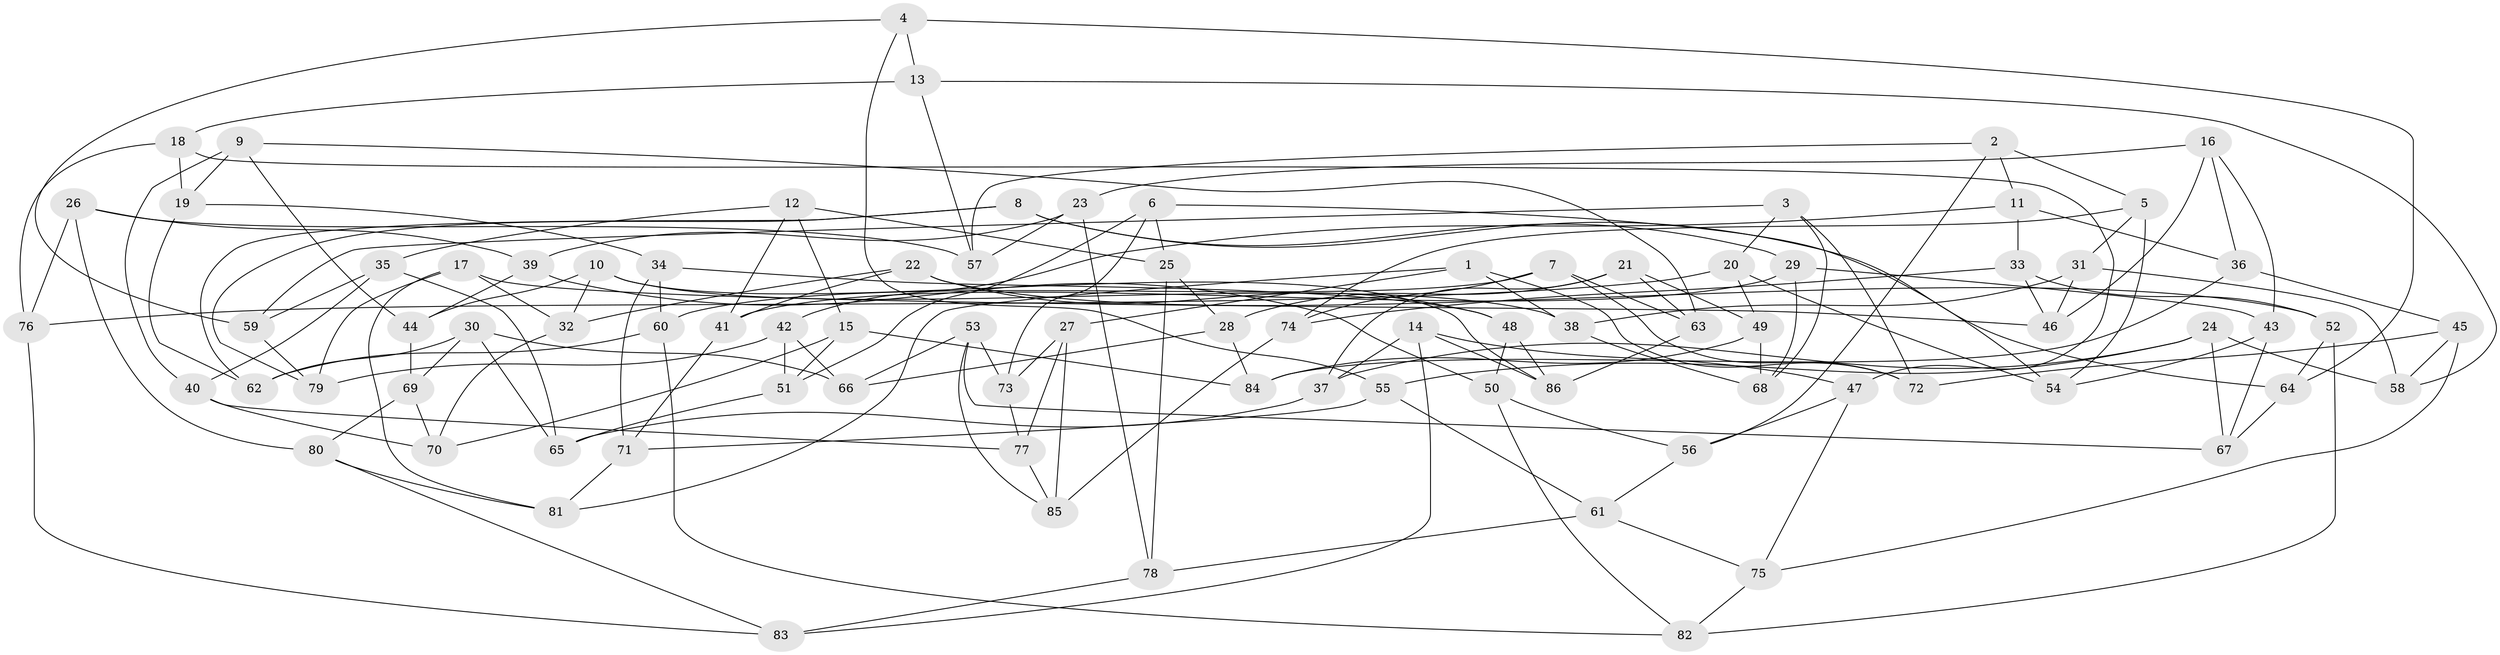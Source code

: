 // coarse degree distribution, {6: 0.20588235294117646, 7: 0.11764705882352941, 8: 0.08823529411764706, 10: 0.11764705882352941, 13: 0.029411764705882353, 5: 0.058823529411764705, 9: 0.029411764705882353, 4: 0.35294117647058826}
// Generated by graph-tools (version 1.1) at 2025/20/03/04/25 18:20:50]
// undirected, 86 vertices, 172 edges
graph export_dot {
graph [start="1"]
  node [color=gray90,style=filled];
  1;
  2;
  3;
  4;
  5;
  6;
  7;
  8;
  9;
  10;
  11;
  12;
  13;
  14;
  15;
  16;
  17;
  18;
  19;
  20;
  21;
  22;
  23;
  24;
  25;
  26;
  27;
  28;
  29;
  30;
  31;
  32;
  33;
  34;
  35;
  36;
  37;
  38;
  39;
  40;
  41;
  42;
  43;
  44;
  45;
  46;
  47;
  48;
  49;
  50;
  51;
  52;
  53;
  54;
  55;
  56;
  57;
  58;
  59;
  60;
  61;
  62;
  63;
  64;
  65;
  66;
  67;
  68;
  69;
  70;
  71;
  72;
  73;
  74;
  75;
  76;
  77;
  78;
  79;
  80;
  81;
  82;
  83;
  84;
  85;
  86;
  1 -- 81;
  1 -- 38;
  1 -- 72;
  1 -- 27;
  2 -- 5;
  2 -- 57;
  2 -- 56;
  2 -- 11;
  3 -- 20;
  3 -- 68;
  3 -- 59;
  3 -- 72;
  4 -- 55;
  4 -- 64;
  4 -- 59;
  4 -- 13;
  5 -- 54;
  5 -- 31;
  5 -- 74;
  6 -- 25;
  6 -- 51;
  6 -- 54;
  6 -- 73;
  7 -- 72;
  7 -- 74;
  7 -- 60;
  7 -- 63;
  8 -- 29;
  8 -- 64;
  8 -- 79;
  8 -- 62;
  9 -- 19;
  9 -- 63;
  9 -- 44;
  9 -- 40;
  10 -- 44;
  10 -- 86;
  10 -- 32;
  10 -- 38;
  11 -- 33;
  11 -- 36;
  11 -- 42;
  12 -- 25;
  12 -- 41;
  12 -- 15;
  12 -- 35;
  13 -- 18;
  13 -- 57;
  13 -- 58;
  14 -- 83;
  14 -- 86;
  14 -- 47;
  14 -- 37;
  15 -- 84;
  15 -- 51;
  15 -- 70;
  16 -- 43;
  16 -- 46;
  16 -- 36;
  16 -- 23;
  17 -- 46;
  17 -- 79;
  17 -- 32;
  17 -- 81;
  18 -- 19;
  18 -- 47;
  18 -- 76;
  19 -- 62;
  19 -- 34;
  20 -- 76;
  20 -- 54;
  20 -- 49;
  21 -- 63;
  21 -- 28;
  21 -- 49;
  21 -- 37;
  22 -- 48;
  22 -- 32;
  22 -- 41;
  22 -- 52;
  23 -- 57;
  23 -- 39;
  23 -- 78;
  24 -- 67;
  24 -- 37;
  24 -- 55;
  24 -- 58;
  25 -- 78;
  25 -- 28;
  26 -- 80;
  26 -- 76;
  26 -- 39;
  26 -- 57;
  27 -- 77;
  27 -- 73;
  27 -- 85;
  28 -- 66;
  28 -- 84;
  29 -- 41;
  29 -- 68;
  29 -- 43;
  30 -- 62;
  30 -- 65;
  30 -- 66;
  30 -- 69;
  31 -- 58;
  31 -- 46;
  31 -- 38;
  32 -- 70;
  33 -- 46;
  33 -- 74;
  33 -- 52;
  34 -- 71;
  34 -- 48;
  34 -- 60;
  35 -- 59;
  35 -- 65;
  35 -- 40;
  36 -- 84;
  36 -- 45;
  37 -- 65;
  38 -- 68;
  39 -- 44;
  39 -- 50;
  40 -- 70;
  40 -- 77;
  41 -- 71;
  42 -- 79;
  42 -- 51;
  42 -- 66;
  43 -- 67;
  43 -- 54;
  44 -- 69;
  45 -- 58;
  45 -- 72;
  45 -- 75;
  47 -- 56;
  47 -- 75;
  48 -- 50;
  48 -- 86;
  49 -- 68;
  49 -- 84;
  50 -- 56;
  50 -- 82;
  51 -- 65;
  52 -- 82;
  52 -- 64;
  53 -- 67;
  53 -- 85;
  53 -- 66;
  53 -- 73;
  55 -- 61;
  55 -- 71;
  56 -- 61;
  59 -- 79;
  60 -- 82;
  60 -- 62;
  61 -- 78;
  61 -- 75;
  63 -- 86;
  64 -- 67;
  69 -- 80;
  69 -- 70;
  71 -- 81;
  73 -- 77;
  74 -- 85;
  75 -- 82;
  76 -- 83;
  77 -- 85;
  78 -- 83;
  80 -- 83;
  80 -- 81;
}
